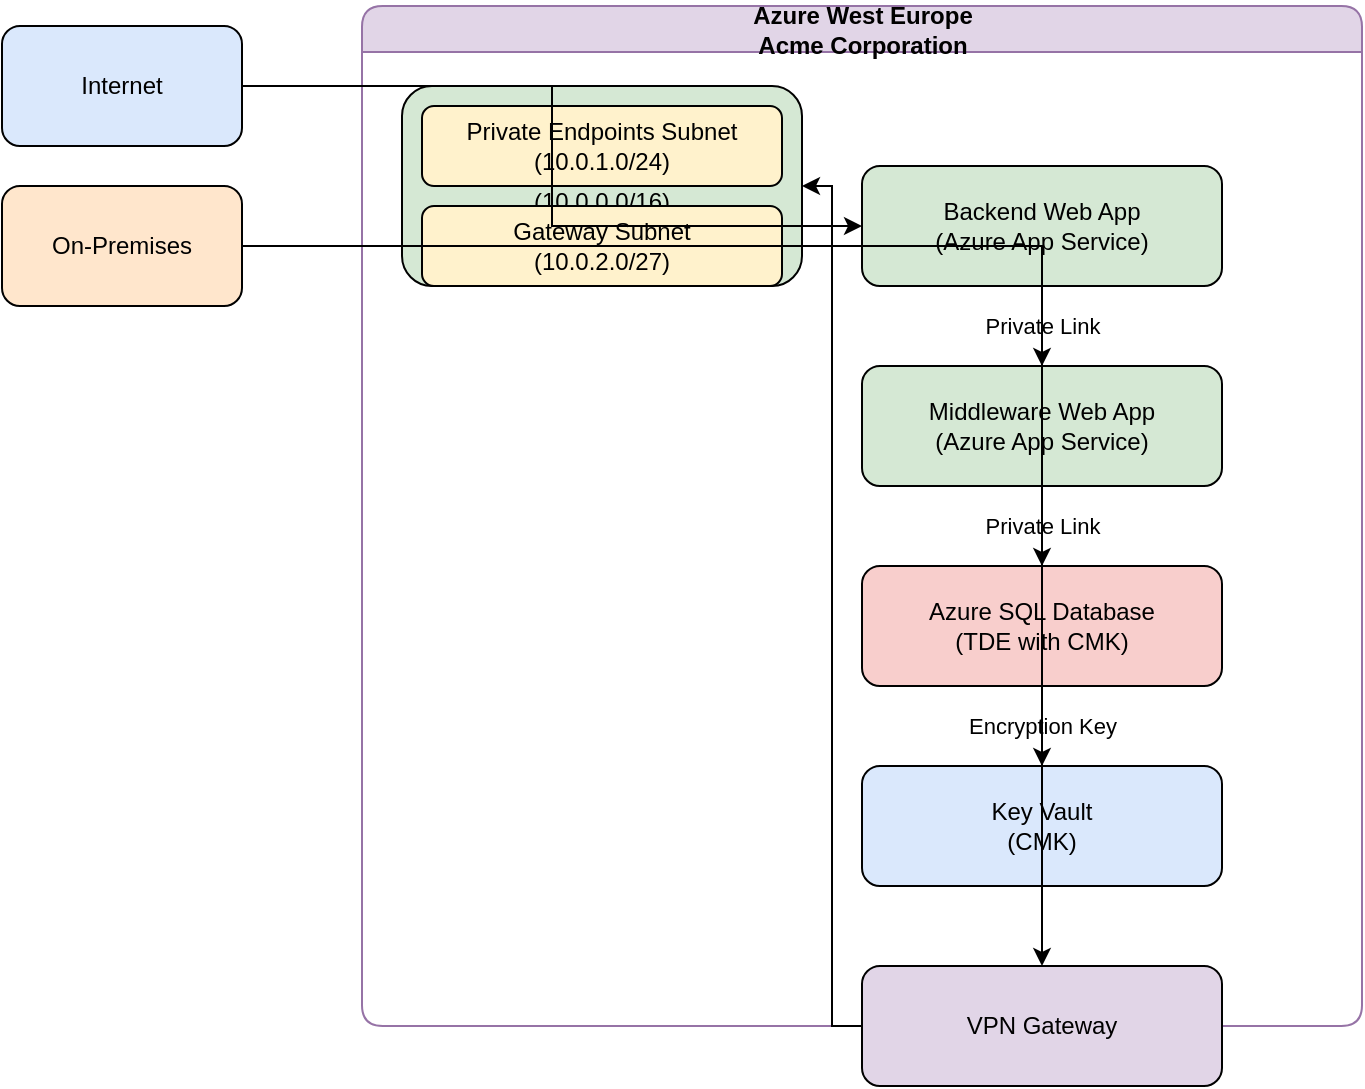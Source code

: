 <mxfile version="26.0.16">
  <diagram id="diagramId" name="Page-1">
    <mxGraphModel dx="1434" dy="780" grid="1" gridSize="10" guides="1" tooltips="1" connect="1" arrows="1" fold="1" page="1" pageScale="1" pageWidth="850" pageHeight="1100" math="0" shadow="0">
      <root>
        <mxCell id="0" />
        <mxCell id="1" parent="0" />
        <mxCell id="2" value="Internet" style="rounded=1;whiteSpace=wrap;html=1;fillColor=#dae8fc;" parent="1" vertex="1">
          <mxGeometry x="30" y="80" width="120" height="60" as="geometry" />
        </mxCell>
        <mxCell id="3" value="On-Premises" style="rounded=1;whiteSpace=wrap;html=1;fillColor=#ffe6cc;" parent="1" vertex="1">
          <mxGeometry x="30" y="160" width="120" height="60" as="geometry" />
        </mxCell>
        <mxCell id="4" value="Azure West Europe&#xa;Acme Corporation" style="swimlane;html=1;rounded=1;fillColor=#e1d5e7;strokeColor=#9673a6;startSize=23;" parent="1" vertex="1">
          <mxGeometry x="210" y="70" width="500" height="510" as="geometry" />
        </mxCell>
        <mxCell id="5" value="Virtual Network&#xa;(10.0.0.0/16)" style="rounded=1;whiteSpace=wrap;html=1;fillColor=#d5e8d4;" parent="4" vertex="1">
          <mxGeometry x="20" y="40" width="200" height="100" as="geometry" />
        </mxCell>
        <mxCell id="6" value="Private Endpoints Subnet&#xa;(10.0.1.0/24)" style="rounded=1;whiteSpace=wrap;html=1;fillColor=#fff2cc;" parent="5" vertex="1">
          <mxGeometry x="10" y="10" width="180" height="40" as="geometry" />
        </mxCell>
        <mxCell id="7" value="Gateway Subnet&#xa;(10.0.2.0/27)" style="rounded=1;whiteSpace=wrap;html=1;fillColor=#fff2cc;" parent="5" vertex="1">
          <mxGeometry x="10" y="60" width="180" height="40" as="geometry" />
        </mxCell>
        <mxCell id="8" value="Backend Web App&#xa;(Azure App Service)" style="rounded=1;whiteSpace=wrap;html=1;fillColor=#d5e8d4;" parent="4" vertex="1">
          <mxGeometry x="250" y="80" width="180" height="60" as="geometry" />
        </mxCell>
        <mxCell id="9" value="Middleware Web App&#xa;(Azure App Service)" style="rounded=1;whiteSpace=wrap;html=1;fillColor=#d5e8d4;" parent="4" vertex="1">
          <mxGeometry x="250" y="180" width="180" height="60" as="geometry" />
        </mxCell>
        <mxCell id="10" value="Azure SQL Database&#xa;(TDE with CMK)" style="rounded=1;whiteSpace=wrap;html=1;fillColor=#f8cecc;" parent="4" vertex="1">
          <mxGeometry x="250" y="280" width="180" height="60" as="geometry" />
        </mxCell>
        <mxCell id="11" value="Key Vault&#xa;(CMK)" style="rounded=1;whiteSpace=wrap;html=1;fillColor=#dae8fc;" parent="4" vertex="1">
          <mxGeometry x="250" y="380" width="180" height="60" as="geometry" />
        </mxCell>
        <mxCell id="12" value="VPN Gateway" style="rounded=1;whiteSpace=wrap;html=1;fillColor=#e1d5e7;" parent="4" vertex="1">
          <mxGeometry x="250" y="480" width="180" height="60" as="geometry" />
        </mxCell>
        <mxCell id="15" value="Private Link" style="edgeStyle=elbowEdgeStyle;rounded=0;html=1;strokeColor=#000000;" parent="4" source="8" target="9" edge="1">
          <mxGeometry relative="1" as="geometry" />
        </mxCell>
        <mxCell id="16" value="Private Link" style="edgeStyle=elbowEdgeStyle;rounded=0;html=1;strokeColor=#000000;" parent="4" source="9" target="10" edge="1">
          <mxGeometry relative="1" as="geometry" />
        </mxCell>
        <mxCell id="17" value="Encryption Key" style="edgeStyle=elbowEdgeStyle;rounded=0;html=1;strokeColor=#000000;" parent="4" source="10" target="11" edge="1">
          <mxGeometry relative="1" as="geometry" />
        </mxCell>
        <mxCell id="18" style="edgeStyle=elbowEdgeStyle;rounded=0;html=1;strokeColor=#000000;" parent="4" source="12" target="5" edge="1">
          <mxGeometry relative="1" as="geometry" />
        </mxCell>
        <mxCell id="13" style="edgeStyle=orthogonalEdgeStyle;rounded=0;html=1;exitX=1;exitY=0.5;exitPerimeter=1;entryX=0;entryY=0.5;entryPerimeter=1;strokeColor=#000000;" parent="1" source="2" target="8" edge="1">
          <mxGeometry relative="1" as="geometry">
            <mxPoint x="150" y="110" as="targetPoint" />
          </mxGeometry>
        </mxCell>
        <mxCell id="14" style="edgeStyle=orthogonalEdgeStyle;rounded=0;html=1;exitX=1;exitY=0.5;exitPerimeter=1;entryX=0.5;entryY=0;entryPerimeter=1;strokeColor=#000000;" parent="1" source="3" target="12" edge="1">
          <mxGeometry relative="1" as="geometry" />
        </mxCell>
      </root>
    </mxGraphModel>
  </diagram>
</mxfile>
